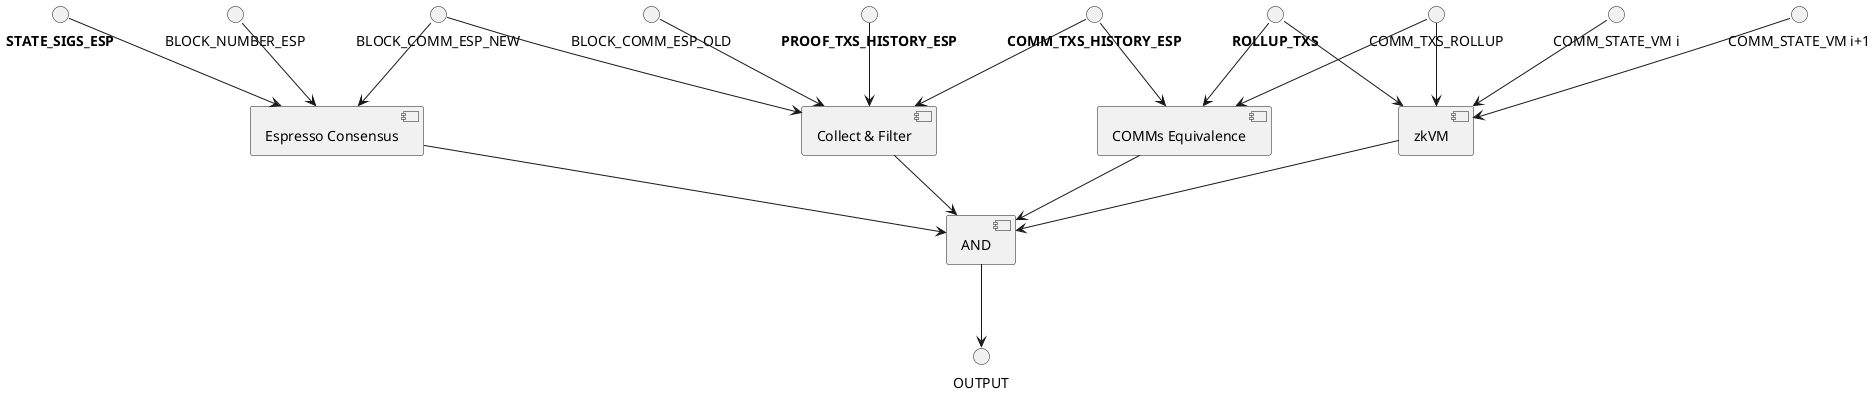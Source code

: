 @startuml

[Espresso Consensus] as EspCons
[Collect & Filter] as CF
[COMMs Equivalence] as CE
[AND] as AND

[zkVM] as ZK
BLOCK_COMM_ESP_NEW --> EspCons
"<b>STATE_SIGS_ESP</b>" --> EspCons
BLOCK_NUMBER_ESP --> EspCons


BLOCK_COMM_ESP_OLD --> CF
BLOCK_COMM_ESP_NEW --> CF
"<b>PROOF_TXS_HISTORY_ESP</b>" --> CF
"<b>ROLLUP_TXS</b>" --> CE
"<b>ROLLUP_TXS</b>" --> ZK

COMM_TXS_ROLLUP --> CE
"<b>COMM_TXS_HISTORY_ESP</b>" --> CE
"<b>COMM_TXS_HISTORY_ESP</b>" --> CF

"COMM_STATE_VM i" --> ZK
"COMM_STATE_VM i+1" --> ZK
COMM_TXS_ROLLUP --> ZK

EspCons -> AND
ZK --> AND
CE --> AND
CF --> AND

AND --> OUTPUT


@enduml
